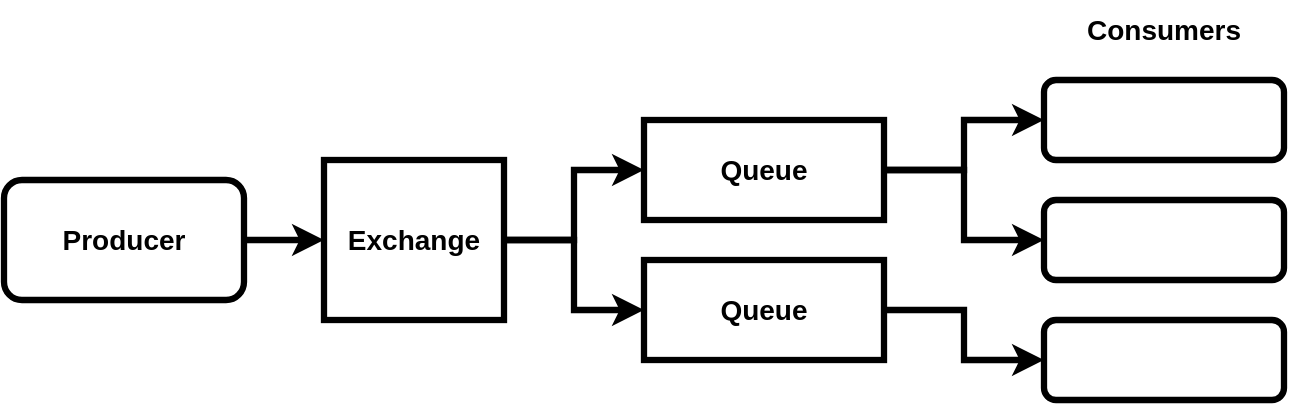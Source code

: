 <mxfile version="24.7.17">
  <diagram name="Page-1" id="mf0LAtFKG9nzgOeKAB4r">
    <mxGraphModel dx="1547" dy="1463" grid="1" gridSize="10" guides="1" tooltips="1" connect="1" arrows="1" fold="1" page="1" pageScale="1" pageWidth="1000" pageHeight="1000" math="0" shadow="0">
      <root>
        <mxCell id="0" />
        <mxCell id="1" parent="0" />
        <mxCell id="TqPxdP1eBJTgQADfp5AW-14" value="" style="edgeStyle=orthogonalEdgeStyle;rounded=0;orthogonalLoop=1;jettySize=auto;html=1;strokeWidth=3.15;" edge="1" parent="1" source="TqPxdP1eBJTgQADfp5AW-1" target="TqPxdP1eBJTgQADfp5AW-13">
          <mxGeometry relative="1" as="geometry" />
        </mxCell>
        <mxCell id="TqPxdP1eBJTgQADfp5AW-1" value="Producer" style="rounded=1;whiteSpace=wrap;html=1;strokeWidth=3.15;fontStyle=1;fontSize=14;" vertex="1" parent="1">
          <mxGeometry x="80" y="320" width="120" height="60" as="geometry" />
        </mxCell>
        <mxCell id="TqPxdP1eBJTgQADfp5AW-10" value="" style="edgeStyle=orthogonalEdgeStyle;rounded=0;orthogonalLoop=1;jettySize=auto;html=1;strokeWidth=3.15;" edge="1" parent="1" source="TqPxdP1eBJTgQADfp5AW-2" target="TqPxdP1eBJTgQADfp5AW-8">
          <mxGeometry relative="1" as="geometry" />
        </mxCell>
        <mxCell id="TqPxdP1eBJTgQADfp5AW-2" value="Queue" style="rounded=0;whiteSpace=wrap;html=1;strokeWidth=3.15;fontStyle=1;fontSize=14;" vertex="1" parent="1">
          <mxGeometry x="400" y="290" width="120" height="50" as="geometry" />
        </mxCell>
        <mxCell id="TqPxdP1eBJTgQADfp5AW-12" value="" style="edgeStyle=orthogonalEdgeStyle;rounded=0;orthogonalLoop=1;jettySize=auto;html=1;strokeWidth=3.15;" edge="1" parent="1" source="TqPxdP1eBJTgQADfp5AW-3" target="TqPxdP1eBJTgQADfp5AW-9">
          <mxGeometry relative="1" as="geometry" />
        </mxCell>
        <mxCell id="TqPxdP1eBJTgQADfp5AW-3" value="Queue" style="rounded=0;whiteSpace=wrap;html=1;strokeWidth=3.15;fontStyle=1;fontSize=14;" vertex="1" parent="1">
          <mxGeometry x="400" y="360" width="120" height="50" as="geometry" />
        </mxCell>
        <mxCell id="TqPxdP1eBJTgQADfp5AW-6" value="" style="rounded=1;whiteSpace=wrap;html=1;strokeWidth=3.15;fontStyle=1;fontSize=14;" vertex="1" parent="1">
          <mxGeometry x="600" y="270" width="120" height="40" as="geometry" />
        </mxCell>
        <mxCell id="TqPxdP1eBJTgQADfp5AW-7" value="Consumers" style="text;html=1;align=center;verticalAlign=middle;whiteSpace=wrap;rounded=0;fontStyle=1;fontSize=14;" vertex="1" parent="1">
          <mxGeometry x="600" y="230" width="120" height="30" as="geometry" />
        </mxCell>
        <mxCell id="TqPxdP1eBJTgQADfp5AW-8" value="" style="rounded=1;whiteSpace=wrap;html=1;strokeWidth=3.15;fontStyle=1;fontSize=14;" vertex="1" parent="1">
          <mxGeometry x="600" y="330" width="120" height="40" as="geometry" />
        </mxCell>
        <mxCell id="TqPxdP1eBJTgQADfp5AW-9" value="" style="rounded=1;whiteSpace=wrap;html=1;strokeWidth=3.15;fontStyle=1;fontSize=14;" vertex="1" parent="1">
          <mxGeometry x="600" y="390" width="120" height="40" as="geometry" />
        </mxCell>
        <mxCell id="TqPxdP1eBJTgQADfp5AW-11" value="" style="edgeStyle=orthogonalEdgeStyle;rounded=0;orthogonalLoop=1;jettySize=auto;html=1;strokeWidth=3.15;entryX=0;entryY=0.5;entryDx=0;entryDy=0;exitX=1;exitY=0.5;exitDx=0;exitDy=0;" edge="1" parent="1" source="TqPxdP1eBJTgQADfp5AW-2" target="TqPxdP1eBJTgQADfp5AW-6">
          <mxGeometry relative="1" as="geometry">
            <mxPoint x="530" y="325" as="sourcePoint" />
            <mxPoint x="570" y="360" as="targetPoint" />
          </mxGeometry>
        </mxCell>
        <mxCell id="TqPxdP1eBJTgQADfp5AW-16" value="" style="edgeStyle=orthogonalEdgeStyle;rounded=0;orthogonalLoop=1;jettySize=auto;html=1;entryX=0;entryY=0.5;entryDx=0;entryDy=0;strokeWidth=3.15;" edge="1" parent="1" source="TqPxdP1eBJTgQADfp5AW-13" target="TqPxdP1eBJTgQADfp5AW-2">
          <mxGeometry relative="1" as="geometry">
            <mxPoint x="410" y="350" as="targetPoint" />
          </mxGeometry>
        </mxCell>
        <mxCell id="TqPxdP1eBJTgQADfp5AW-13" value="Exchange" style="rounded=0;whiteSpace=wrap;html=1;strokeWidth=3.15;fontStyle=1;fontSize=14;" vertex="1" parent="1">
          <mxGeometry x="240" y="310" width="90" height="80" as="geometry" />
        </mxCell>
        <mxCell id="TqPxdP1eBJTgQADfp5AW-17" value="" style="edgeStyle=orthogonalEdgeStyle;rounded=0;orthogonalLoop=1;jettySize=auto;html=1;entryX=0;entryY=0.5;entryDx=0;entryDy=0;exitX=1;exitY=0.5;exitDx=0;exitDy=0;strokeWidth=3.15;" edge="1" parent="1" source="TqPxdP1eBJTgQADfp5AW-13" target="TqPxdP1eBJTgQADfp5AW-3">
          <mxGeometry relative="1" as="geometry">
            <mxPoint x="340" y="360" as="sourcePoint" />
            <mxPoint x="480" y="325" as="targetPoint" />
          </mxGeometry>
        </mxCell>
      </root>
    </mxGraphModel>
  </diagram>
</mxfile>
